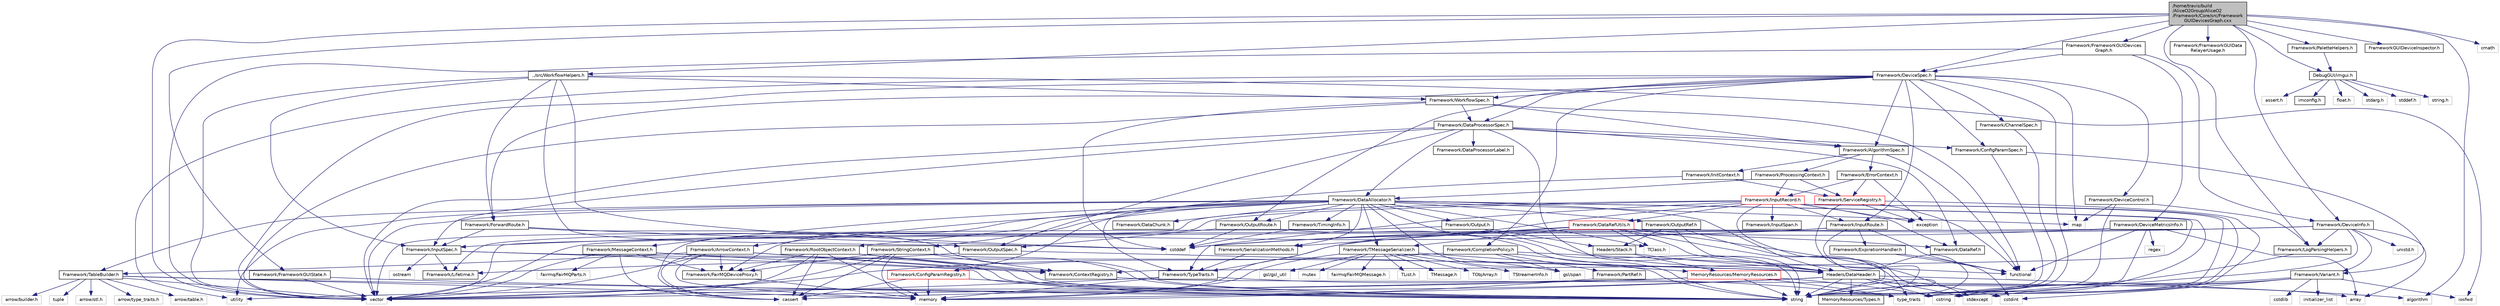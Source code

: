 digraph "/home/travis/build/AliceO2Group/AliceO2/Framework/Core/src/FrameworkGUIDevicesGraph.cxx"
{
 // INTERACTIVE_SVG=YES
  bgcolor="transparent";
  edge [fontname="Helvetica",fontsize="10",labelfontname="Helvetica",labelfontsize="10"];
  node [fontname="Helvetica",fontsize="10",shape=record];
  Node1 [label="/home/travis/build\l/AliceO2Group/AliceO2\l/Framework/Core/src/Framework\lGUIDevicesGraph.cxx",height=0.2,width=0.4,color="black", fillcolor="grey75", style="filled" fontcolor="black"];
  Node1 -> Node2 [color="midnightblue",fontsize="10",style="solid",fontname="Helvetica"];
  Node2 [label="Framework/FrameworkGUIDevices\lGraph.h",height=0.2,width=0.4,color="black",URL="$dd/d49/FrameworkGUIDevicesGraph_8h.html"];
  Node2 -> Node3 [color="midnightblue",fontsize="10",style="solid",fontname="Helvetica"];
  Node3 [label="Framework/DeviceSpec.h",height=0.2,width=0.4,color="black",URL="$df/de8/DeviceSpec_8h.html"];
  Node3 -> Node4 [color="midnightblue",fontsize="10",style="solid",fontname="Helvetica"];
  Node4 [label="Framework/WorkflowSpec.h",height=0.2,width=0.4,color="black",URL="$df/da1/WorkflowSpec_8h.html"];
  Node4 -> Node5 [color="midnightblue",fontsize="10",style="solid",fontname="Helvetica"];
  Node5 [label="Framework/DataProcessorSpec.h",height=0.2,width=0.4,color="black",URL="$d0/df4/DataProcessorSpec_8h.html"];
  Node5 -> Node6 [color="midnightblue",fontsize="10",style="solid",fontname="Helvetica"];
  Node6 [label="Framework/AlgorithmSpec.h",height=0.2,width=0.4,color="black",URL="$d0/d14/AlgorithmSpec_8h.html"];
  Node6 -> Node7 [color="midnightblue",fontsize="10",style="solid",fontname="Helvetica"];
  Node7 [label="Framework/ProcessingContext.h",height=0.2,width=0.4,color="black",URL="$de/d6a/ProcessingContext_8h.html"];
  Node7 -> Node8 [color="midnightblue",fontsize="10",style="solid",fontname="Helvetica"];
  Node8 [label="Framework/InputRecord.h",height=0.2,width=0.4,color="red",URL="$d6/d5c/InputRecord_8h.html"];
  Node8 -> Node9 [color="midnightblue",fontsize="10",style="solid",fontname="Helvetica"];
  Node9 [label="Framework/DataRef.h",height=0.2,width=0.4,color="black",URL="$d5/dfb/DataRef_8h.html"];
  Node8 -> Node10 [color="midnightblue",fontsize="10",style="solid",fontname="Helvetica"];
  Node10 [label="Framework/DataRefUtils.h",height=0.2,width=0.4,color="red",URL="$d5/db8/DataRefUtils_8h.html"];
  Node10 -> Node9 [color="midnightblue",fontsize="10",style="solid",fontname="Helvetica"];
  Node10 -> Node11 [color="midnightblue",fontsize="10",style="solid",fontname="Helvetica"];
  Node11 [label="Framework/TMessageSerializer.h",height=0.2,width=0.4,color="black",URL="$d8/d3c/TMessageSerializer_8h.html"];
  Node11 -> Node12 [color="midnightblue",fontsize="10",style="solid",fontname="Helvetica"];
  Node12 [label="fairmq/FairMQMessage.h",height=0.2,width=0.4,color="grey75"];
  Node11 -> Node13 [color="midnightblue",fontsize="10",style="solid",fontname="Helvetica"];
  Node13 [label="TList.h",height=0.2,width=0.4,color="grey75"];
  Node11 -> Node14 [color="midnightblue",fontsize="10",style="solid",fontname="Helvetica"];
  Node14 [label="TMessage.h",height=0.2,width=0.4,color="grey75"];
  Node11 -> Node15 [color="midnightblue",fontsize="10",style="solid",fontname="Helvetica"];
  Node15 [label="TObjArray.h",height=0.2,width=0.4,color="grey75"];
  Node11 -> Node16 [color="midnightblue",fontsize="10",style="solid",fontname="Helvetica"];
  Node16 [label="TStreamerInfo.h",height=0.2,width=0.4,color="grey75"];
  Node11 -> Node17 [color="midnightblue",fontsize="10",style="solid",fontname="Helvetica"];
  Node17 [label="gsl/gsl_util",height=0.2,width=0.4,color="grey75"];
  Node11 -> Node18 [color="midnightblue",fontsize="10",style="solid",fontname="Helvetica"];
  Node18 [label="gsl/span",height=0.2,width=0.4,color="grey75"];
  Node11 -> Node19 [color="midnightblue",fontsize="10",style="solid",fontname="Helvetica"];
  Node19 [label="memory",height=0.2,width=0.4,color="grey75"];
  Node11 -> Node20 [color="midnightblue",fontsize="10",style="solid",fontname="Helvetica"];
  Node20 [label="mutex",height=0.2,width=0.4,color="grey75"];
  Node11 -> Node21 [color="midnightblue",fontsize="10",style="solid",fontname="Helvetica"];
  Node21 [label="MemoryResources/MemoryResources.h",height=0.2,width=0.4,color="red",URL="$dc/d03/MemoryResources_8h.html"];
  Node21 -> Node22 [color="midnightblue",fontsize="10",style="solid",fontname="Helvetica"];
  Node22 [label="cstring",height=0.2,width=0.4,color="grey75"];
  Node21 -> Node23 [color="midnightblue",fontsize="10",style="solid",fontname="Helvetica"];
  Node23 [label="string",height=0.2,width=0.4,color="grey75"];
  Node21 -> Node24 [color="midnightblue",fontsize="10",style="solid",fontname="Helvetica"];
  Node24 [label="type_traits",height=0.2,width=0.4,color="grey75"];
  Node21 -> Node25 [color="midnightblue",fontsize="10",style="solid",fontname="Helvetica"];
  Node25 [label="utility",height=0.2,width=0.4,color="grey75"];
  Node21 -> Node26 [color="midnightblue",fontsize="10",style="solid",fontname="Helvetica"];
  Node26 [label="vector",height=0.2,width=0.4,color="grey75"];
  Node10 -> Node27 [color="midnightblue",fontsize="10",style="solid",fontname="Helvetica"];
  Node27 [label="Framework/SerializationMethods.h",height=0.2,width=0.4,color="black",URL="$d1/d53/SerializationMethods_8h.html",tooltip="Type wrappers for enfording a specific serialization method. "];
  Node27 -> Node28 [color="midnightblue",fontsize="10",style="solid",fontname="Helvetica"];
  Node28 [label="Framework/TypeTraits.h",height=0.2,width=0.4,color="black",URL="$d0/d95/TypeTraits_8h.html"];
  Node28 -> Node24 [color="midnightblue",fontsize="10",style="solid",fontname="Helvetica"];
  Node28 -> Node26 [color="midnightblue",fontsize="10",style="solid",fontname="Helvetica"];
  Node28 -> Node19 [color="midnightblue",fontsize="10",style="solid",fontname="Helvetica"];
  Node10 -> Node28 [color="midnightblue",fontsize="10",style="solid",fontname="Helvetica"];
  Node10 -> Node29 [color="midnightblue",fontsize="10",style="solid",fontname="Helvetica"];
  Node29 [label="Headers/DataHeader.h",height=0.2,width=0.4,color="black",URL="$dc/dcd/DataHeader_8h.html"];
  Node29 -> Node30 [color="midnightblue",fontsize="10",style="solid",fontname="Helvetica"];
  Node30 [label="cstdint",height=0.2,width=0.4,color="grey75"];
  Node29 -> Node19 [color="midnightblue",fontsize="10",style="solid",fontname="Helvetica"];
  Node29 -> Node31 [color="midnightblue",fontsize="10",style="solid",fontname="Helvetica"];
  Node31 [label="cassert",height=0.2,width=0.4,color="grey75"];
  Node29 -> Node22 [color="midnightblue",fontsize="10",style="solid",fontname="Helvetica"];
  Node29 -> Node32 [color="midnightblue",fontsize="10",style="solid",fontname="Helvetica"];
  Node32 [label="algorithm",height=0.2,width=0.4,color="grey75"];
  Node29 -> Node33 [color="midnightblue",fontsize="10",style="solid",fontname="Helvetica"];
  Node33 [label="stdexcept",height=0.2,width=0.4,color="grey75"];
  Node29 -> Node23 [color="midnightblue",fontsize="10",style="solid",fontname="Helvetica"];
  Node29 -> Node34 [color="midnightblue",fontsize="10",style="solid",fontname="Helvetica"];
  Node34 [label="MemoryResources/Types.h",height=0.2,width=0.4,color="black",URL="$d7/df8/Types_8h.html"];
  Node10 -> Node35 [color="midnightblue",fontsize="10",style="solid",fontname="Helvetica"];
  Node35 [label="TClass.h",height=0.2,width=0.4,color="grey75"];
  Node10 -> Node33 [color="midnightblue",fontsize="10",style="solid",fontname="Helvetica"];
  Node10 -> Node24 [color="midnightblue",fontsize="10",style="solid",fontname="Helvetica"];
  Node8 -> Node36 [color="midnightblue",fontsize="10",style="solid",fontname="Helvetica"];
  Node36 [label="Framework/InputRoute.h",height=0.2,width=0.4,color="black",URL="$d5/d19/InputRoute_8h.html"];
  Node36 -> Node37 [color="midnightblue",fontsize="10",style="solid",fontname="Helvetica"];
  Node37 [label="Framework/ExpirationHandler.h",height=0.2,width=0.4,color="black",URL="$d2/dd9/ExpirationHandler_8h.html"];
  Node37 -> Node30 [color="midnightblue",fontsize="10",style="solid",fontname="Helvetica"];
  Node37 -> Node38 [color="midnightblue",fontsize="10",style="solid",fontname="Helvetica"];
  Node38 [label="functional",height=0.2,width=0.4,color="grey75"];
  Node36 -> Node39 [color="midnightblue",fontsize="10",style="solid",fontname="Helvetica"];
  Node39 [label="Framework/InputSpec.h",height=0.2,width=0.4,color="black",URL="$d5/d3f/InputSpec_8h.html"];
  Node39 -> Node40 [color="midnightblue",fontsize="10",style="solid",fontname="Helvetica"];
  Node40 [label="Framework/Lifetime.h",height=0.2,width=0.4,color="black",URL="$dc/dca/Lifetime_8h.html"];
  Node39 -> Node29 [color="midnightblue",fontsize="10",style="solid",fontname="Helvetica"];
  Node39 -> Node23 [color="midnightblue",fontsize="10",style="solid",fontname="Helvetica"];
  Node39 -> Node41 [color="midnightblue",fontsize="10",style="solid",fontname="Helvetica"];
  Node41 [label="ostream",height=0.2,width=0.4,color="grey75"];
  Node36 -> Node42 [color="midnightblue",fontsize="10",style="solid",fontname="Helvetica"];
  Node42 [label="cstddef",height=0.2,width=0.4,color="grey75"];
  Node36 -> Node23 [color="midnightblue",fontsize="10",style="solid",fontname="Helvetica"];
  Node36 -> Node38 [color="midnightblue",fontsize="10",style="solid",fontname="Helvetica"];
  Node8 -> Node28 [color="midnightblue",fontsize="10",style="solid",fontname="Helvetica"];
  Node8 -> Node43 [color="midnightblue",fontsize="10",style="solid",fontname="Helvetica"];
  Node43 [label="Framework/InputSpan.h",height=0.2,width=0.4,color="black",URL="$da/d0f/InputSpan_8h.html"];
  Node8 -> Node23 [color="midnightblue",fontsize="10",style="solid",fontname="Helvetica"];
  Node8 -> Node26 [color="midnightblue",fontsize="10",style="solid",fontname="Helvetica"];
  Node8 -> Node22 [color="midnightblue",fontsize="10",style="solid",fontname="Helvetica"];
  Node8 -> Node31 [color="midnightblue",fontsize="10",style="solid",fontname="Helvetica"];
  Node8 -> Node44 [color="midnightblue",fontsize="10",style="solid",fontname="Helvetica"];
  Node44 [label="exception",height=0.2,width=0.4,color="grey75"];
  Node8 -> Node19 [color="midnightblue",fontsize="10",style="solid",fontname="Helvetica"];
  Node8 -> Node24 [color="midnightblue",fontsize="10",style="solid",fontname="Helvetica"];
  Node7 -> Node45 [color="midnightblue",fontsize="10",style="solid",fontname="Helvetica"];
  Node45 [label="Framework/ServiceRegistry.h",height=0.2,width=0.4,color="red",URL="$d8/d17/ServiceRegistry_8h.html"];
  Node45 -> Node44 [color="midnightblue",fontsize="10",style="solid",fontname="Helvetica"];
  Node45 -> Node38 [color="midnightblue",fontsize="10",style="solid",fontname="Helvetica"];
  Node45 -> Node23 [color="midnightblue",fontsize="10",style="solid",fontname="Helvetica"];
  Node45 -> Node24 [color="midnightblue",fontsize="10",style="solid",fontname="Helvetica"];
  Node7 -> Node46 [color="midnightblue",fontsize="10",style="solid",fontname="Helvetica"];
  Node46 [label="Framework/DataAllocator.h",height=0.2,width=0.4,color="black",URL="$d1/d28/DataAllocator_8h.html"];
  Node46 -> Node47 [color="midnightblue",fontsize="10",style="solid",fontname="Helvetica"];
  Node47 [label="Framework/ContextRegistry.h",height=0.2,width=0.4,color="black",URL="$df/d2f/ContextRegistry_8h.html"];
  Node47 -> Node48 [color="midnightblue",fontsize="10",style="solid",fontname="Helvetica"];
  Node48 [label="array",height=0.2,width=0.4,color="grey75"];
  Node46 -> Node49 [color="midnightblue",fontsize="10",style="solid",fontname="Helvetica"];
  Node49 [label="Framework/MessageContext.h",height=0.2,width=0.4,color="black",URL="$dc/dc4/MessageContext_8h.html"];
  Node49 -> Node47 [color="midnightblue",fontsize="10",style="solid",fontname="Helvetica"];
  Node49 -> Node50 [color="midnightblue",fontsize="10",style="solid",fontname="Helvetica"];
  Node50 [label="Framework/FairMQDeviceProxy.h",height=0.2,width=0.4,color="black",URL="$d8/d71/FairMQDeviceProxy_8h.html"];
  Node50 -> Node19 [color="midnightblue",fontsize="10",style="solid",fontname="Helvetica"];
  Node49 -> Node51 [color="midnightblue",fontsize="10",style="solid",fontname="Helvetica"];
  Node51 [label="fairmq/FairMQParts.h",height=0.2,width=0.4,color="grey75"];
  Node49 -> Node26 [color="midnightblue",fontsize="10",style="solid",fontname="Helvetica"];
  Node49 -> Node31 [color="midnightblue",fontsize="10",style="solid",fontname="Helvetica"];
  Node49 -> Node23 [color="midnightblue",fontsize="10",style="solid",fontname="Helvetica"];
  Node46 -> Node52 [color="midnightblue",fontsize="10",style="solid",fontname="Helvetica"];
  Node52 [label="Framework/RootObjectContext.h",height=0.2,width=0.4,color="black",URL="$d2/d80/RootObjectContext_8h.html"];
  Node52 -> Node47 [color="midnightblue",fontsize="10",style="solid",fontname="Helvetica"];
  Node52 -> Node50 [color="midnightblue",fontsize="10",style="solid",fontname="Helvetica"];
  Node52 -> Node26 [color="midnightblue",fontsize="10",style="solid",fontname="Helvetica"];
  Node52 -> Node31 [color="midnightblue",fontsize="10",style="solid",fontname="Helvetica"];
  Node52 -> Node23 [color="midnightblue",fontsize="10",style="solid",fontname="Helvetica"];
  Node52 -> Node19 [color="midnightblue",fontsize="10",style="solid",fontname="Helvetica"];
  Node46 -> Node53 [color="midnightblue",fontsize="10",style="solid",fontname="Helvetica"];
  Node53 [label="Framework/StringContext.h",height=0.2,width=0.4,color="black",URL="$dd/df6/StringContext_8h.html"];
  Node53 -> Node47 [color="midnightblue",fontsize="10",style="solid",fontname="Helvetica"];
  Node53 -> Node50 [color="midnightblue",fontsize="10",style="solid",fontname="Helvetica"];
  Node53 -> Node26 [color="midnightblue",fontsize="10",style="solid",fontname="Helvetica"];
  Node53 -> Node31 [color="midnightblue",fontsize="10",style="solid",fontname="Helvetica"];
  Node53 -> Node23 [color="midnightblue",fontsize="10",style="solid",fontname="Helvetica"];
  Node53 -> Node19 [color="midnightblue",fontsize="10",style="solid",fontname="Helvetica"];
  Node46 -> Node54 [color="midnightblue",fontsize="10",style="solid",fontname="Helvetica"];
  Node54 [label="Framework/ArrowContext.h",height=0.2,width=0.4,color="black",URL="$d8/da2/ArrowContext_8h.html"];
  Node54 -> Node47 [color="midnightblue",fontsize="10",style="solid",fontname="Helvetica"];
  Node54 -> Node50 [color="midnightblue",fontsize="10",style="solid",fontname="Helvetica"];
  Node54 -> Node55 [color="midnightblue",fontsize="10",style="solid",fontname="Helvetica"];
  Node55 [label="Framework/TableBuilder.h",height=0.2,width=0.4,color="black",URL="$d5/d98/TableBuilder_8h.html"];
  Node55 -> Node56 [color="midnightblue",fontsize="10",style="solid",fontname="Helvetica"];
  Node56 [label="arrow/stl.h",height=0.2,width=0.4,color="grey75"];
  Node55 -> Node57 [color="midnightblue",fontsize="10",style="solid",fontname="Helvetica"];
  Node57 [label="arrow/type_traits.h",height=0.2,width=0.4,color="grey75"];
  Node55 -> Node58 [color="midnightblue",fontsize="10",style="solid",fontname="Helvetica"];
  Node58 [label="arrow/table.h",height=0.2,width=0.4,color="grey75"];
  Node55 -> Node59 [color="midnightblue",fontsize="10",style="solid",fontname="Helvetica"];
  Node59 [label="arrow/builder.h",height=0.2,width=0.4,color="grey75"];
  Node55 -> Node26 [color="midnightblue",fontsize="10",style="solid",fontname="Helvetica"];
  Node55 -> Node23 [color="midnightblue",fontsize="10",style="solid",fontname="Helvetica"];
  Node55 -> Node19 [color="midnightblue",fontsize="10",style="solid",fontname="Helvetica"];
  Node55 -> Node60 [color="midnightblue",fontsize="10",style="solid",fontname="Helvetica"];
  Node60 [label="tuple",height=0.2,width=0.4,color="grey75"];
  Node54 -> Node26 [color="midnightblue",fontsize="10",style="solid",fontname="Helvetica"];
  Node54 -> Node31 [color="midnightblue",fontsize="10",style="solid",fontname="Helvetica"];
  Node54 -> Node23 [color="midnightblue",fontsize="10",style="solid",fontname="Helvetica"];
  Node54 -> Node19 [color="midnightblue",fontsize="10",style="solid",fontname="Helvetica"];
  Node46 -> Node61 [color="midnightblue",fontsize="10",style="solid",fontname="Helvetica"];
  Node61 [label="Framework/Output.h",height=0.2,width=0.4,color="black",URL="$d3/ddf/Output_8h.html"];
  Node61 -> Node29 [color="midnightblue",fontsize="10",style="solid",fontname="Helvetica"];
  Node61 -> Node40 [color="midnightblue",fontsize="10",style="solid",fontname="Helvetica"];
  Node61 -> Node62 [color="midnightblue",fontsize="10",style="solid",fontname="Helvetica"];
  Node62 [label="Headers/Stack.h",height=0.2,width=0.4,color="black",URL="$d4/d00/Headers_2include_2Headers_2Stack_8h.html"];
  Node62 -> Node21 [color="midnightblue",fontsize="10",style="solid",fontname="Helvetica"];
  Node62 -> Node29 [color="midnightblue",fontsize="10",style="solid",fontname="Helvetica"];
  Node46 -> Node63 [color="midnightblue",fontsize="10",style="solid",fontname="Helvetica"];
  Node63 [label="Framework/OutputRef.h",height=0.2,width=0.4,color="black",URL="$d6/d5a/OutputRef_8h.html"];
  Node63 -> Node29 [color="midnightblue",fontsize="10",style="solid",fontname="Helvetica"];
  Node63 -> Node62 [color="midnightblue",fontsize="10",style="solid",fontname="Helvetica"];
  Node63 -> Node23 [color="midnightblue",fontsize="10",style="solid",fontname="Helvetica"];
  Node46 -> Node64 [color="midnightblue",fontsize="10",style="solid",fontname="Helvetica"];
  Node64 [label="Framework/OutputRoute.h",height=0.2,width=0.4,color="black",URL="$d6/df4/OutputRoute_8h.html"];
  Node64 -> Node65 [color="midnightblue",fontsize="10",style="solid",fontname="Helvetica"];
  Node65 [label="Framework/OutputSpec.h",height=0.2,width=0.4,color="black",URL="$db/d2d/OutputSpec_8h.html"];
  Node65 -> Node29 [color="midnightblue",fontsize="10",style="solid",fontname="Helvetica"];
  Node65 -> Node40 [color="midnightblue",fontsize="10",style="solid",fontname="Helvetica"];
  Node64 -> Node42 [color="midnightblue",fontsize="10",style="solid",fontname="Helvetica"];
  Node64 -> Node23 [color="midnightblue",fontsize="10",style="solid",fontname="Helvetica"];
  Node46 -> Node66 [color="midnightblue",fontsize="10",style="solid",fontname="Helvetica"];
  Node66 [label="Framework/DataChunk.h",height=0.2,width=0.4,color="black",URL="$d7/d31/DataChunk_8h.html"];
  Node46 -> Node50 [color="midnightblue",fontsize="10",style="solid",fontname="Helvetica"];
  Node46 -> Node67 [color="midnightblue",fontsize="10",style="solid",fontname="Helvetica"];
  Node67 [label="Framework/TimingInfo.h",height=0.2,width=0.4,color="black",URL="$da/d2b/TimingInfo_8h.html"];
  Node67 -> Node42 [color="midnightblue",fontsize="10",style="solid",fontname="Helvetica"];
  Node46 -> Node11 [color="midnightblue",fontsize="10",style="solid",fontname="Helvetica"];
  Node46 -> Node28 [color="midnightblue",fontsize="10",style="solid",fontname="Helvetica"];
  Node46 -> Node27 [color="midnightblue",fontsize="10",style="solid",fontname="Helvetica"];
  Node46 -> Node55 [color="midnightblue",fontsize="10",style="solid",fontname="Helvetica"];
  Node46 -> Node29 [color="midnightblue",fontsize="10",style="solid",fontname="Helvetica"];
  Node46 -> Node35 [color="midnightblue",fontsize="10",style="solid",fontname="Helvetica"];
  Node46 -> Node18 [color="midnightblue",fontsize="10",style="solid",fontname="Helvetica"];
  Node46 -> Node26 [color="midnightblue",fontsize="10",style="solid",fontname="Helvetica"];
  Node46 -> Node68 [color="midnightblue",fontsize="10",style="solid",fontname="Helvetica"];
  Node68 [label="map",height=0.2,width=0.4,color="grey75"];
  Node46 -> Node23 [color="midnightblue",fontsize="10",style="solid",fontname="Helvetica"];
  Node46 -> Node25 [color="midnightblue",fontsize="10",style="solid",fontname="Helvetica"];
  Node46 -> Node24 [color="midnightblue",fontsize="10",style="solid",fontname="Helvetica"];
  Node6 -> Node69 [color="midnightblue",fontsize="10",style="solid",fontname="Helvetica"];
  Node69 [label="Framework/ErrorContext.h",height=0.2,width=0.4,color="black",URL="$d7/dad/ErrorContext_8h.html"];
  Node69 -> Node8 [color="midnightblue",fontsize="10",style="solid",fontname="Helvetica"];
  Node69 -> Node45 [color="midnightblue",fontsize="10",style="solid",fontname="Helvetica"];
  Node69 -> Node44 [color="midnightblue",fontsize="10",style="solid",fontname="Helvetica"];
  Node6 -> Node70 [color="midnightblue",fontsize="10",style="solid",fontname="Helvetica"];
  Node70 [label="Framework/InitContext.h",height=0.2,width=0.4,color="black",URL="$d4/d2b/InitContext_8h.html"];
  Node70 -> Node71 [color="midnightblue",fontsize="10",style="solid",fontname="Helvetica"];
  Node71 [label="Framework/ConfigParamRegistry.h",height=0.2,width=0.4,color="red",URL="$de/dc6/ConfigParamRegistry_8h.html"];
  Node71 -> Node19 [color="midnightblue",fontsize="10",style="solid",fontname="Helvetica"];
  Node71 -> Node23 [color="midnightblue",fontsize="10",style="solid",fontname="Helvetica"];
  Node71 -> Node31 [color="midnightblue",fontsize="10",style="solid",fontname="Helvetica"];
  Node70 -> Node45 [color="midnightblue",fontsize="10",style="solid",fontname="Helvetica"];
  Node6 -> Node38 [color="midnightblue",fontsize="10",style="solid",fontname="Helvetica"];
  Node5 -> Node72 [color="midnightblue",fontsize="10",style="solid",fontname="Helvetica"];
  Node72 [label="Framework/ConfigParamSpec.h",height=0.2,width=0.4,color="black",URL="$d0/d1c/ConfigParamSpec_8h.html"];
  Node72 -> Node73 [color="midnightblue",fontsize="10",style="solid",fontname="Helvetica"];
  Node73 [label="Framework/Variant.h",height=0.2,width=0.4,color="black",URL="$de/d56/Variant_8h.html"];
  Node73 -> Node24 [color="midnightblue",fontsize="10",style="solid",fontname="Helvetica"];
  Node73 -> Node22 [color="midnightblue",fontsize="10",style="solid",fontname="Helvetica"];
  Node73 -> Node30 [color="midnightblue",fontsize="10",style="solid",fontname="Helvetica"];
  Node73 -> Node74 [color="midnightblue",fontsize="10",style="solid",fontname="Helvetica"];
  Node74 [label="cstdlib",height=0.2,width=0.4,color="grey75"];
  Node73 -> Node33 [color="midnightblue",fontsize="10",style="solid",fontname="Helvetica"];
  Node73 -> Node75 [color="midnightblue",fontsize="10",style="solid",fontname="Helvetica"];
  Node75 [label="iosfwd",height=0.2,width=0.4,color="grey75"];
  Node73 -> Node76 [color="midnightblue",fontsize="10",style="solid",fontname="Helvetica"];
  Node76 [label="initializer_list",height=0.2,width=0.4,color="grey75"];
  Node72 -> Node23 [color="midnightblue",fontsize="10",style="solid",fontname="Helvetica"];
  Node5 -> Node46 [color="midnightblue",fontsize="10",style="solid",fontname="Helvetica"];
  Node5 -> Node77 [color="midnightblue",fontsize="10",style="solid",fontname="Helvetica"];
  Node77 [label="Framework/DataProcessorLabel.h",height=0.2,width=0.4,color="black",URL="$d1/df2/DataProcessorLabel_8h.html"];
  Node5 -> Node9 [color="midnightblue",fontsize="10",style="solid",fontname="Helvetica"];
  Node5 -> Node39 [color="midnightblue",fontsize="10",style="solid",fontname="Helvetica"];
  Node5 -> Node65 [color="midnightblue",fontsize="10",style="solid",fontname="Helvetica"];
  Node5 -> Node23 [color="midnightblue",fontsize="10",style="solid",fontname="Helvetica"];
  Node5 -> Node26 [color="midnightblue",fontsize="10",style="solid",fontname="Helvetica"];
  Node4 -> Node6 [color="midnightblue",fontsize="10",style="solid",fontname="Helvetica"];
  Node4 -> Node26 [color="midnightblue",fontsize="10",style="solid",fontname="Helvetica"];
  Node4 -> Node38 [color="midnightblue",fontsize="10",style="solid",fontname="Helvetica"];
  Node4 -> Node42 [color="midnightblue",fontsize="10",style="solid",fontname="Helvetica"];
  Node3 -> Node5 [color="midnightblue",fontsize="10",style="solid",fontname="Helvetica"];
  Node3 -> Node78 [color="midnightblue",fontsize="10",style="solid",fontname="Helvetica"];
  Node78 [label="Framework/ChannelSpec.h",height=0.2,width=0.4,color="black",URL="$d6/d72/ChannelSpec_8h.html"];
  Node78 -> Node23 [color="midnightblue",fontsize="10",style="solid",fontname="Helvetica"];
  Node3 -> Node79 [color="midnightblue",fontsize="10",style="solid",fontname="Helvetica"];
  Node79 [label="Framework/DeviceControl.h",height=0.2,width=0.4,color="black",URL="$d2/d2c/DeviceControl_8h.html"];
  Node79 -> Node68 [color="midnightblue",fontsize="10",style="solid",fontname="Helvetica"];
  Node79 -> Node23 [color="midnightblue",fontsize="10",style="solid",fontname="Helvetica"];
  Node79 -> Node80 [color="midnightblue",fontsize="10",style="solid",fontname="Helvetica"];
  Node80 [label="Framework/LogParsingHelpers.h",height=0.2,width=0.4,color="black",URL="$d8/d4a/LogParsingHelpers_8h.html"];
  Node80 -> Node23 [color="midnightblue",fontsize="10",style="solid",fontname="Helvetica"];
  Node3 -> Node6 [color="midnightblue",fontsize="10",style="solid",fontname="Helvetica"];
  Node3 -> Node72 [color="midnightblue",fontsize="10",style="solid",fontname="Helvetica"];
  Node3 -> Node81 [color="midnightblue",fontsize="10",style="solid",fontname="Helvetica"];
  Node81 [label="Framework/ForwardRoute.h",height=0.2,width=0.4,color="black",URL="$d7/d12/ForwardRoute_8h.html"];
  Node81 -> Node39 [color="midnightblue",fontsize="10",style="solid",fontname="Helvetica"];
  Node81 -> Node42 [color="midnightblue",fontsize="10",style="solid",fontname="Helvetica"];
  Node81 -> Node23 [color="midnightblue",fontsize="10",style="solid",fontname="Helvetica"];
  Node3 -> Node36 [color="midnightblue",fontsize="10",style="solid",fontname="Helvetica"];
  Node3 -> Node64 [color="midnightblue",fontsize="10",style="solid",fontname="Helvetica"];
  Node3 -> Node82 [color="midnightblue",fontsize="10",style="solid",fontname="Helvetica"];
  Node82 [label="Framework/CompletionPolicy.h",height=0.2,width=0.4,color="black",URL="$df/dd6/CompletionPolicy_8h.html"];
  Node82 -> Node83 [color="midnightblue",fontsize="10",style="solid",fontname="Helvetica"];
  Node83 [label="Framework/PartRef.h",height=0.2,width=0.4,color="black",URL="$d9/d32/PartRef_8h.html"];
  Node83 -> Node19 [color="midnightblue",fontsize="10",style="solid",fontname="Helvetica"];
  Node82 -> Node38 [color="midnightblue",fontsize="10",style="solid",fontname="Helvetica"];
  Node82 -> Node23 [color="midnightblue",fontsize="10",style="solid",fontname="Helvetica"];
  Node82 -> Node26 [color="midnightblue",fontsize="10",style="solid",fontname="Helvetica"];
  Node82 -> Node18 [color="midnightblue",fontsize="10",style="solid",fontname="Helvetica"];
  Node3 -> Node26 [color="midnightblue",fontsize="10",style="solid",fontname="Helvetica"];
  Node3 -> Node23 [color="midnightblue",fontsize="10",style="solid",fontname="Helvetica"];
  Node3 -> Node68 [color="midnightblue",fontsize="10",style="solid",fontname="Helvetica"];
  Node3 -> Node25 [color="midnightblue",fontsize="10",style="solid",fontname="Helvetica"];
  Node2 -> Node84 [color="midnightblue",fontsize="10",style="solid",fontname="Helvetica"];
  Node84 [label="Framework/DeviceInfo.h",height=0.2,width=0.4,color="black",URL="$d7/d58/DeviceInfo_8h.html"];
  Node84 -> Node80 [color="midnightblue",fontsize="10",style="solid",fontname="Helvetica"];
  Node84 -> Node73 [color="midnightblue",fontsize="10",style="solid",fontname="Helvetica"];
  Node84 -> Node42 [color="midnightblue",fontsize="10",style="solid",fontname="Helvetica"];
  Node84 -> Node23 [color="midnightblue",fontsize="10",style="solid",fontname="Helvetica"];
  Node84 -> Node26 [color="midnightblue",fontsize="10",style="solid",fontname="Helvetica"];
  Node84 -> Node85 [color="midnightblue",fontsize="10",style="solid",fontname="Helvetica"];
  Node85 [label="unistd.h",height=0.2,width=0.4,color="grey75"];
  Node84 -> Node48 [color="midnightblue",fontsize="10",style="solid",fontname="Helvetica"];
  Node2 -> Node86 [color="midnightblue",fontsize="10",style="solid",fontname="Helvetica"];
  Node86 [label="Framework/DeviceMetricsInfo.h",height=0.2,width=0.4,color="black",URL="$dc/df0/DeviceMetricsInfo_8h.html"];
  Node86 -> Node48 [color="midnightblue",fontsize="10",style="solid",fontname="Helvetica"];
  Node86 -> Node42 [color="midnightblue",fontsize="10",style="solid",fontname="Helvetica"];
  Node86 -> Node38 [color="midnightblue",fontsize="10",style="solid",fontname="Helvetica"];
  Node86 -> Node87 [color="midnightblue",fontsize="10",style="solid",fontname="Helvetica"];
  Node87 [label="regex",height=0.2,width=0.4,color="grey75"];
  Node86 -> Node23 [color="midnightblue",fontsize="10",style="solid",fontname="Helvetica"];
  Node86 -> Node26 [color="midnightblue",fontsize="10",style="solid",fontname="Helvetica"];
  Node2 -> Node26 [color="midnightblue",fontsize="10",style="solid",fontname="Helvetica"];
  Node1 -> Node88 [color="midnightblue",fontsize="10",style="solid",fontname="Helvetica"];
  Node88 [label="Framework/FrameworkGUIData\lRelayerUsage.h",height=0.2,width=0.4,color="black",URL="$d0/d1d/FrameworkGUIDataRelayerUsage_8h.html"];
  Node1 -> Node89 [color="midnightblue",fontsize="10",style="solid",fontname="Helvetica"];
  Node89 [label="Framework/FrameworkGUIState.h",height=0.2,width=0.4,color="black",URL="$d4/d04/FrameworkGUIState_8h.html"];
  Node89 -> Node26 [color="midnightblue",fontsize="10",style="solid",fontname="Helvetica"];
  Node89 -> Node23 [color="midnightblue",fontsize="10",style="solid",fontname="Helvetica"];
  Node1 -> Node3 [color="midnightblue",fontsize="10",style="solid",fontname="Helvetica"];
  Node1 -> Node84 [color="midnightblue",fontsize="10",style="solid",fontname="Helvetica"];
  Node1 -> Node80 [color="midnightblue",fontsize="10",style="solid",fontname="Helvetica"];
  Node1 -> Node90 [color="midnightblue",fontsize="10",style="solid",fontname="Helvetica"];
  Node90 [label="Framework/PaletteHelpers.h",height=0.2,width=0.4,color="black",URL="$d1/d95/PaletteHelpers_8h.html"];
  Node90 -> Node91 [color="midnightblue",fontsize="10",style="solid",fontname="Helvetica"];
  Node91 [label="DebugGUI/imgui.h",height=0.2,width=0.4,color="black",URL="$d2/d35/include_2DebugGUI_2imgui_8h.html"];
  Node91 -> Node92 [color="midnightblue",fontsize="10",style="solid",fontname="Helvetica"];
  Node92 [label="imconfig.h",height=0.2,width=0.4,color="black",URL="$d2/d26/include_2DebugGUI_2imconfig_8h.html"];
  Node91 -> Node93 [color="midnightblue",fontsize="10",style="solid",fontname="Helvetica"];
  Node93 [label="float.h",height=0.2,width=0.4,color="grey75"];
  Node91 -> Node94 [color="midnightblue",fontsize="10",style="solid",fontname="Helvetica"];
  Node94 [label="stdarg.h",height=0.2,width=0.4,color="grey75"];
  Node91 -> Node95 [color="midnightblue",fontsize="10",style="solid",fontname="Helvetica"];
  Node95 [label="stddef.h",height=0.2,width=0.4,color="grey75"];
  Node91 -> Node96 [color="midnightblue",fontsize="10",style="solid",fontname="Helvetica"];
  Node96 [label="string.h",height=0.2,width=0.4,color="grey75"];
  Node91 -> Node97 [color="midnightblue",fontsize="10",style="solid",fontname="Helvetica"];
  Node97 [label="assert.h",height=0.2,width=0.4,color="grey75"];
  Node1 -> Node98 [color="midnightblue",fontsize="10",style="solid",fontname="Helvetica"];
  Node98 [label="FrameworkGUIDeviceInspector.h",height=0.2,width=0.4,color="black",URL="$d6/d54/FrameworkGUIDeviceInspector_8h.html"];
  Node1 -> Node99 [color="midnightblue",fontsize="10",style="solid",fontname="Helvetica"];
  Node99 [label="../src/WorkflowHelpers.h",height=0.2,width=0.4,color="black",URL="$d9/da0/WorkflowHelpers_8h.html"];
  Node99 -> Node39 [color="midnightblue",fontsize="10",style="solid",fontname="Helvetica"];
  Node99 -> Node65 [color="midnightblue",fontsize="10",style="solid",fontname="Helvetica"];
  Node99 -> Node81 [color="midnightblue",fontsize="10",style="solid",fontname="Helvetica"];
  Node99 -> Node4 [color="midnightblue",fontsize="10",style="solid",fontname="Helvetica"];
  Node99 -> Node42 [color="midnightblue",fontsize="10",style="solid",fontname="Helvetica"];
  Node99 -> Node26 [color="midnightblue",fontsize="10",style="solid",fontname="Helvetica"];
  Node99 -> Node75 [color="midnightblue",fontsize="10",style="solid",fontname="Helvetica"];
  Node1 -> Node91 [color="midnightblue",fontsize="10",style="solid",fontname="Helvetica"];
  Node1 -> Node32 [color="midnightblue",fontsize="10",style="solid",fontname="Helvetica"];
  Node1 -> Node100 [color="midnightblue",fontsize="10",style="solid",fontname="Helvetica"];
  Node100 [label="cmath",height=0.2,width=0.4,color="grey75"];
  Node1 -> Node26 [color="midnightblue",fontsize="10",style="solid",fontname="Helvetica"];
}
